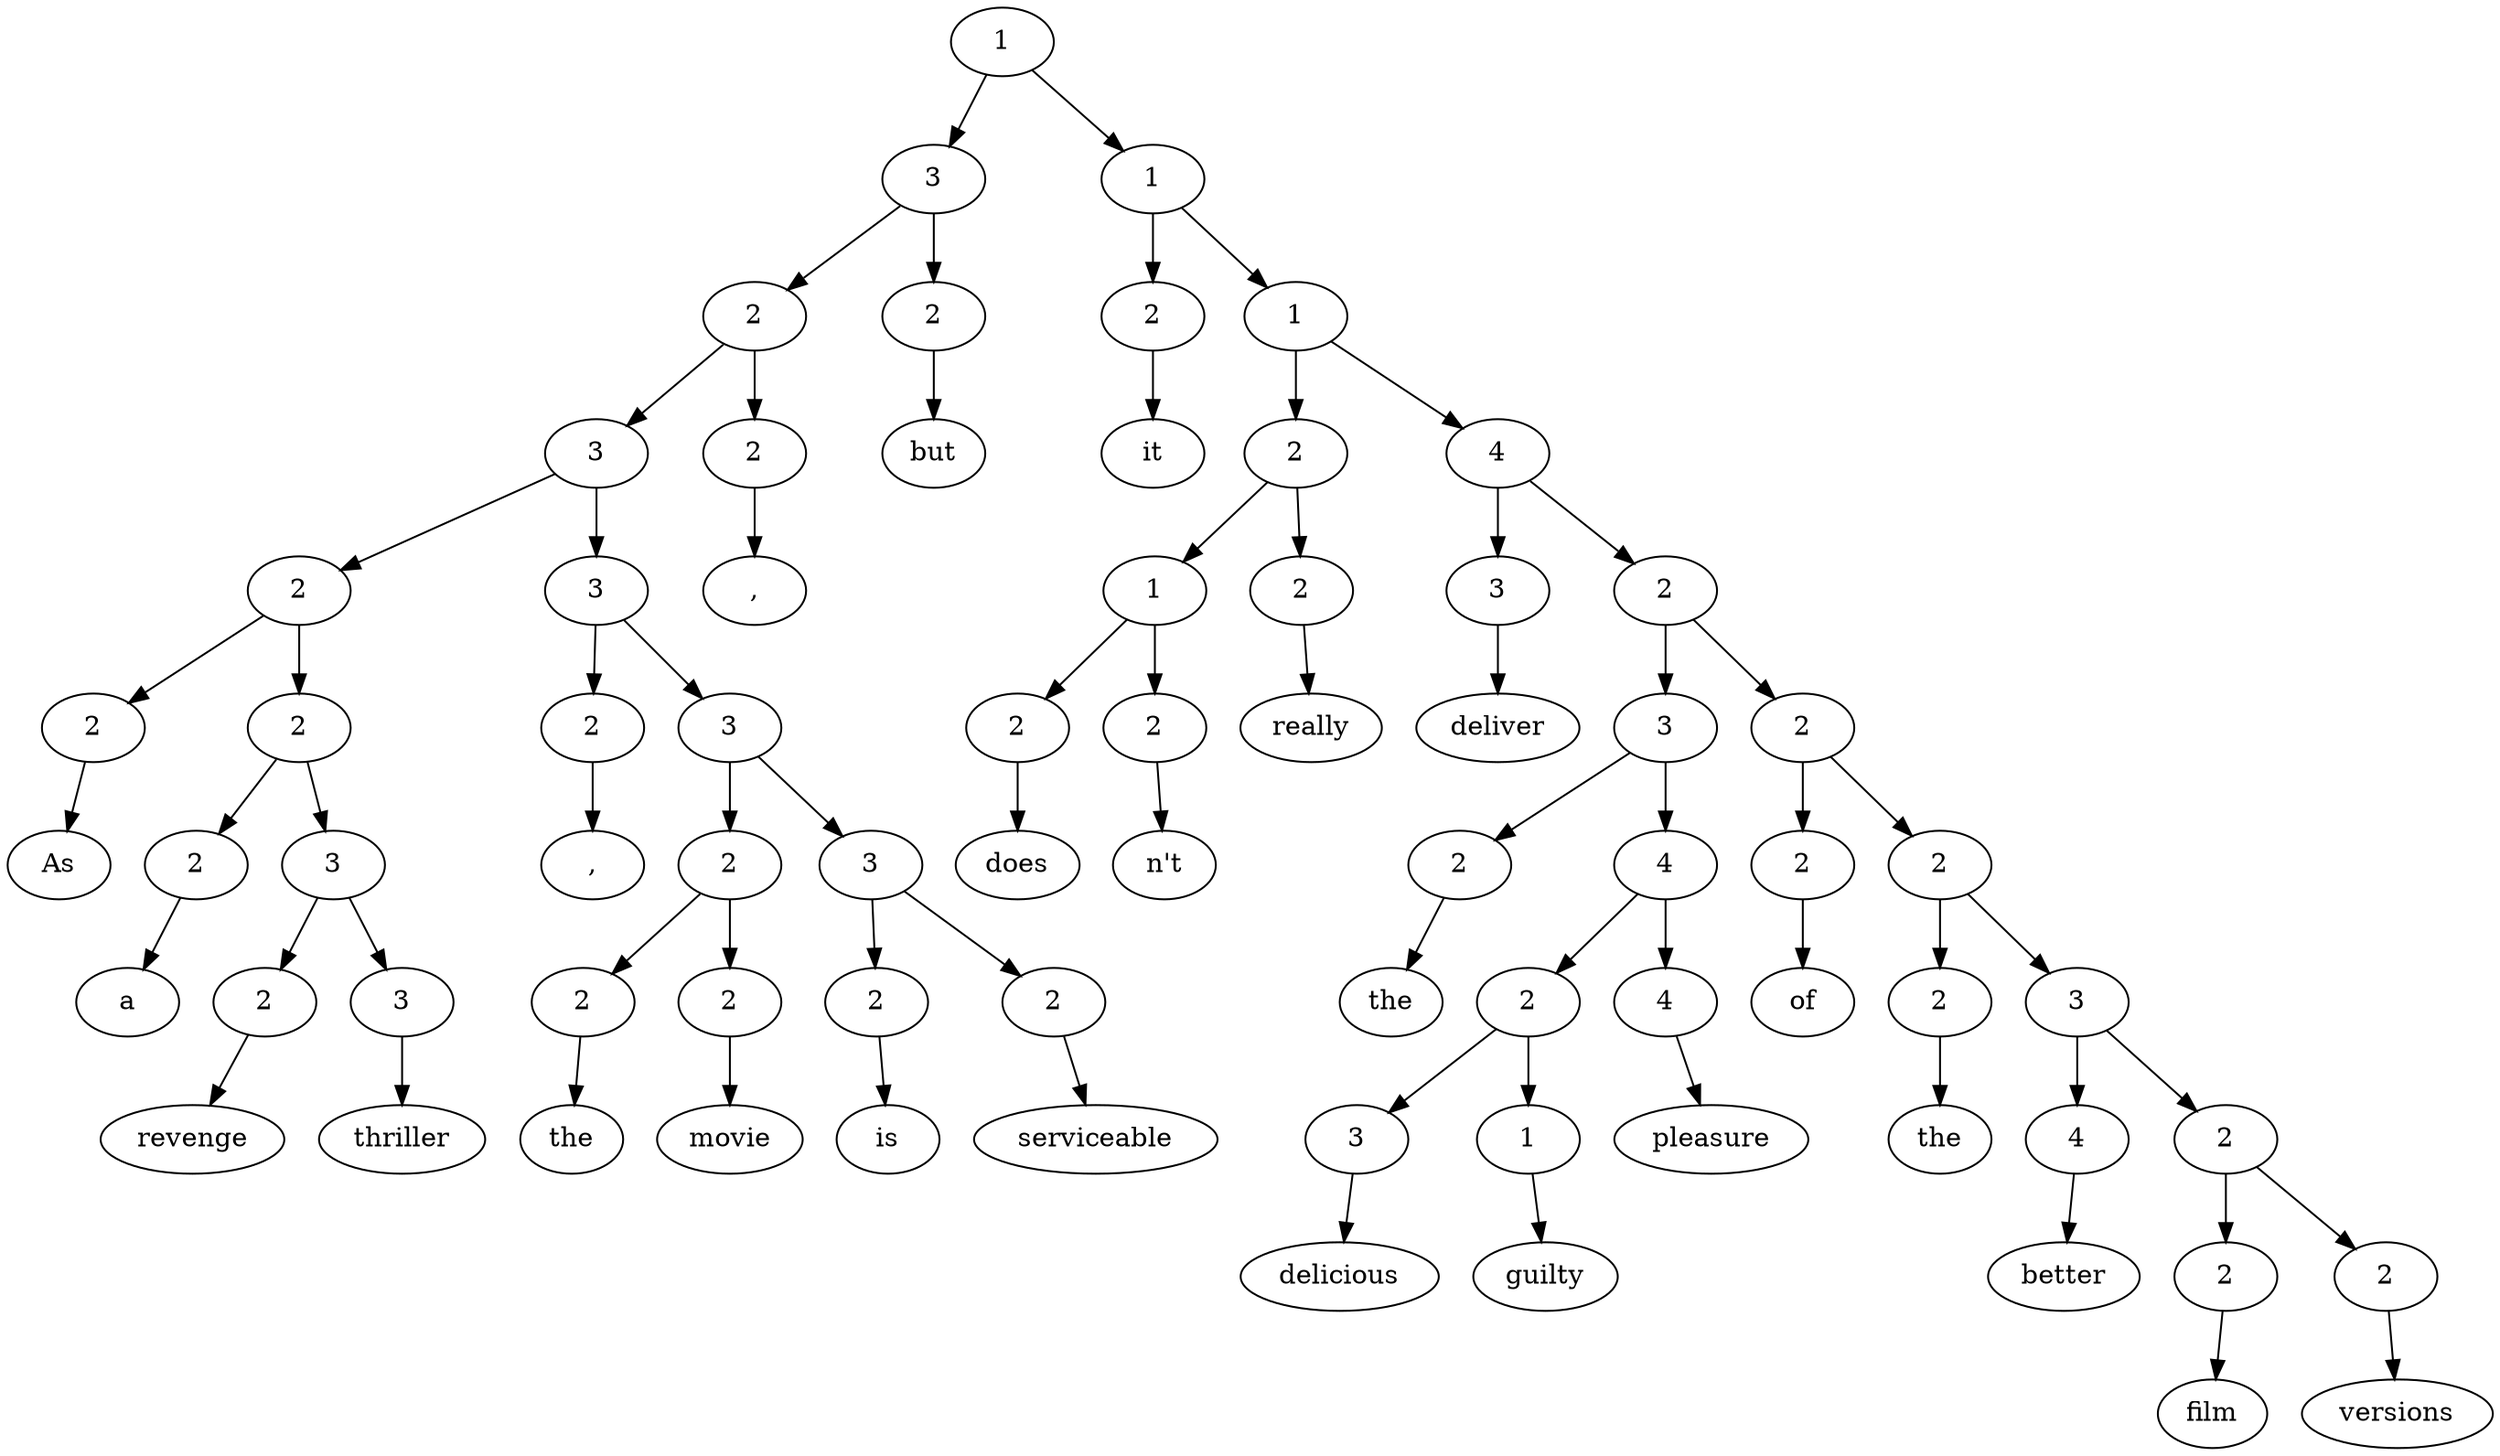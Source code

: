 digraph G{Node0 [label="1"]
Node0 -> Node1
Node0 -> Node33
Node1 [label="3"]
Node1 -> Node2
Node1 -> Node31
Node33 [label="1"]
Node33 -> Node34
Node33 -> Node36
Node2 [label="2"]
Node2 -> Node3
Node2 -> Node29
Node31 [label="2"]
Node31 -> Node32
Node34 [label="2"]
Node34 -> Node35
Node36 [label="1"]
Node36 -> Node37
Node36 -> Node45
Node3 [label="3"]
Node3 -> Node4
Node3 -> Node15
Node29 [label="2"]
Node29 -> Node30
Node32 [label="but"]
Node35 [label="it"]
Node37 [label="2"]
Node37 -> Node38
Node37 -> Node43
Node45 [label="4"]
Node45 -> Node46
Node45 -> Node48
Node4 [label="2"]
Node4 -> Node5
Node4 -> Node7
Node15 [label="3"]
Node15 -> Node16
Node15 -> Node18
Node30 [label=","]
Node38 [label="1"]
Node38 -> Node39
Node38 -> Node41
Node43 [label="2"]
Node43 -> Node44
Node46 [label="3"]
Node46 -> Node47
Node48 [label="2"]
Node48 -> Node49
Node48 -> Node60
Node5 [label="2"]
Node5 -> Node6
Node7 [label="2"]
Node7 -> Node8
Node7 -> Node10
Node16 [label="2"]
Node16 -> Node17
Node18 [label="3"]
Node18 -> Node19
Node18 -> Node24
Node39 [label="2"]
Node39 -> Node40
Node41 [label="2"]
Node41 -> Node42
Node44 [label="really"]
Node47 [label="deliver"]
Node49 [label="3"]
Node49 -> Node50
Node49 -> Node52
Node60 [label="2"]
Node60 -> Node61
Node60 -> Node63
Node6 [label="As"]
Node8 [label="2"]
Node8 -> Node9
Node10 [label="3"]
Node10 -> Node11
Node10 -> Node13
Node17 [label=","]
Node19 [label="2"]
Node19 -> Node20
Node19 -> Node22
Node24 [label="3"]
Node24 -> Node25
Node24 -> Node27
Node40 [label="does"]
Node42 [label="n't"]
Node50 [label="2"]
Node50 -> Node51
Node52 [label="4"]
Node52 -> Node53
Node52 -> Node58
Node61 [label="2"]
Node61 -> Node62
Node63 [label="2"]
Node63 -> Node64
Node63 -> Node66
Node9 [label="a"]
Node11 [label="2"]
Node11 -> Node12
Node13 [label="3"]
Node13 -> Node14
Node20 [label="2"]
Node20 -> Node21
Node22 [label="2"]
Node22 -> Node23
Node25 [label="2"]
Node25 -> Node26
Node27 [label="2"]
Node27 -> Node28
Node51 [label="the"]
Node53 [label="2"]
Node53 -> Node54
Node53 -> Node56
Node58 [label="4"]
Node58 -> Node59
Node62 [label="of"]
Node64 [label="2"]
Node64 -> Node65
Node66 [label="3"]
Node66 -> Node67
Node66 -> Node69
Node12 [label="revenge"]
Node14 [label="thriller"]
Node21 [label="the"]
Node23 [label="movie"]
Node26 [label="is"]
Node28 [label="serviceable"]
Node54 [label="3"]
Node54 -> Node55
Node56 [label="1"]
Node56 -> Node57
Node59 [label="pleasure"]
Node65 [label="the"]
Node67 [label="4"]
Node67 -> Node68
Node69 [label="2"]
Node69 -> Node70
Node69 -> Node72
Node55 [label="delicious"]
Node57 [label="guilty"]
Node68 [label="better"]
Node70 [label="2"]
Node70 -> Node71
Node72 [label="2"]
Node72 -> Node73
Node71 [label="film"]
Node73 [label="versions"]
}